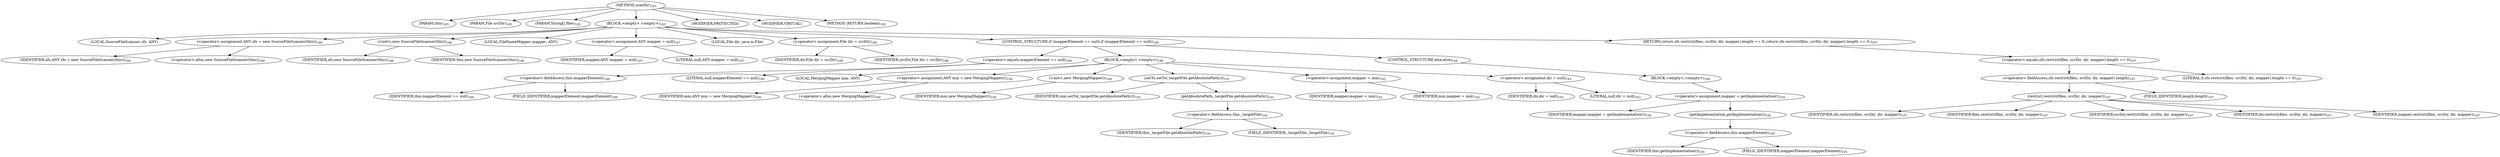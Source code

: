 digraph "scanDir" {  
"288" [label = <(METHOD,scanDir)<SUB>185</SUB>> ]
"12" [label = <(PARAM,this)<SUB>185</SUB>> ]
"289" [label = <(PARAM,File srcDir)<SUB>185</SUB>> ]
"290" [label = <(PARAM,String[] files)<SUB>185</SUB>> ]
"291" [label = <(BLOCK,&lt;empty&gt;,&lt;empty&gt;)<SUB>185</SUB>> ]
"14" [label = <(LOCAL,SourceFileScanner sfs: ANY)> ]
"292" [label = <(&lt;operator&gt;.assignment,ANY sfs = new SourceFileScanner(this))<SUB>186</SUB>> ]
"293" [label = <(IDENTIFIER,sfs,ANY sfs = new SourceFileScanner(this))<SUB>186</SUB>> ]
"294" [label = <(&lt;operator&gt;.alloc,new SourceFileScanner(this))<SUB>186</SUB>> ]
"295" [label = <(&lt;init&gt;,new SourceFileScanner(this))<SUB>186</SUB>> ]
"13" [label = <(IDENTIFIER,sfs,new SourceFileScanner(this))<SUB>186</SUB>> ]
"11" [label = <(IDENTIFIER,this,new SourceFileScanner(this))<SUB>186</SUB>> ]
"296" [label = <(LOCAL,FileNameMapper mapper: ANY)> ]
"297" [label = <(&lt;operator&gt;.assignment,ANY mapper = null)<SUB>187</SUB>> ]
"298" [label = <(IDENTIFIER,mapper,ANY mapper = null)<SUB>187</SUB>> ]
"299" [label = <(LITERAL,null,ANY mapper = null)<SUB>187</SUB>> ]
"300" [label = <(LOCAL,File dir: java.io.File)> ]
"301" [label = <(&lt;operator&gt;.assignment,File dir = srcDir)<SUB>188</SUB>> ]
"302" [label = <(IDENTIFIER,dir,File dir = srcDir)<SUB>188</SUB>> ]
"303" [label = <(IDENTIFIER,srcDir,File dir = srcDir)<SUB>188</SUB>> ]
"304" [label = <(CONTROL_STRUCTURE,if (mapperElement == null),if (mapperElement == null))<SUB>189</SUB>> ]
"305" [label = <(&lt;operator&gt;.equals,mapperElement == null)<SUB>189</SUB>> ]
"306" [label = <(&lt;operator&gt;.fieldAccess,this.mapperElement)<SUB>189</SUB>> ]
"307" [label = <(IDENTIFIER,this,mapperElement == null)<SUB>189</SUB>> ]
"308" [label = <(FIELD_IDENTIFIER,mapperElement,mapperElement)<SUB>189</SUB>> ]
"309" [label = <(LITERAL,null,mapperElement == null)<SUB>189</SUB>> ]
"310" [label = <(BLOCK,&lt;empty&gt;,&lt;empty&gt;)<SUB>189</SUB>> ]
"16" [label = <(LOCAL,MergingMapper mm: ANY)> ]
"311" [label = <(&lt;operator&gt;.assignment,ANY mm = new MergingMapper())<SUB>190</SUB>> ]
"312" [label = <(IDENTIFIER,mm,ANY mm = new MergingMapper())<SUB>190</SUB>> ]
"313" [label = <(&lt;operator&gt;.alloc,new MergingMapper())<SUB>190</SUB>> ]
"314" [label = <(&lt;init&gt;,new MergingMapper())<SUB>190</SUB>> ]
"15" [label = <(IDENTIFIER,mm,new MergingMapper())<SUB>190</SUB>> ]
"315" [label = <(setTo,setTo(_targetFile.getAbsolutePath()))<SUB>191</SUB>> ]
"316" [label = <(IDENTIFIER,mm,setTo(_targetFile.getAbsolutePath()))<SUB>191</SUB>> ]
"317" [label = <(getAbsolutePath,_targetFile.getAbsolutePath())<SUB>191</SUB>> ]
"318" [label = <(&lt;operator&gt;.fieldAccess,this._targetFile)<SUB>191</SUB>> ]
"319" [label = <(IDENTIFIER,this,_targetFile.getAbsolutePath())<SUB>191</SUB>> ]
"320" [label = <(FIELD_IDENTIFIER,_targetFile,_targetFile)<SUB>191</SUB>> ]
"321" [label = <(&lt;operator&gt;.assignment,mapper = mm)<SUB>192</SUB>> ]
"322" [label = <(IDENTIFIER,mapper,mapper = mm)<SUB>192</SUB>> ]
"323" [label = <(IDENTIFIER,mm,mapper = mm)<SUB>192</SUB>> ]
"324" [label = <(&lt;operator&gt;.assignment,dir = null)<SUB>193</SUB>> ]
"325" [label = <(IDENTIFIER,dir,dir = null)<SUB>193</SUB>> ]
"326" [label = <(LITERAL,null,dir = null)<SUB>193</SUB>> ]
"327" [label = <(CONTROL_STRUCTURE,else,else)<SUB>194</SUB>> ]
"328" [label = <(BLOCK,&lt;empty&gt;,&lt;empty&gt;)<SUB>194</SUB>> ]
"329" [label = <(&lt;operator&gt;.assignment,mapper = getImplementation())<SUB>195</SUB>> ]
"330" [label = <(IDENTIFIER,mapper,mapper = getImplementation())<SUB>195</SUB>> ]
"331" [label = <(getImplementation,getImplementation())<SUB>195</SUB>> ]
"332" [label = <(&lt;operator&gt;.fieldAccess,this.mapperElement)<SUB>195</SUB>> ]
"333" [label = <(IDENTIFIER,this,getImplementation())<SUB>195</SUB>> ]
"334" [label = <(FIELD_IDENTIFIER,mapperElement,mapperElement)<SUB>195</SUB>> ]
"335" [label = <(RETURN,return sfs.restrict(files, srcDir, dir, mapper).length == 0;,return sfs.restrict(files, srcDir, dir, mapper).length == 0;)<SUB>197</SUB>> ]
"336" [label = <(&lt;operator&gt;.equals,sfs.restrict(files, srcDir, dir, mapper).length == 0)<SUB>197</SUB>> ]
"337" [label = <(&lt;operator&gt;.fieldAccess,sfs.restrict(files, srcDir, dir, mapper).length)<SUB>197</SUB>> ]
"338" [label = <(restrict,restrict(files, srcDir, dir, mapper))<SUB>197</SUB>> ]
"339" [label = <(IDENTIFIER,sfs,restrict(files, srcDir, dir, mapper))<SUB>197</SUB>> ]
"340" [label = <(IDENTIFIER,files,restrict(files, srcDir, dir, mapper))<SUB>197</SUB>> ]
"341" [label = <(IDENTIFIER,srcDir,restrict(files, srcDir, dir, mapper))<SUB>197</SUB>> ]
"342" [label = <(IDENTIFIER,dir,restrict(files, srcDir, dir, mapper))<SUB>197</SUB>> ]
"343" [label = <(IDENTIFIER,mapper,restrict(files, srcDir, dir, mapper))<SUB>197</SUB>> ]
"344" [label = <(FIELD_IDENTIFIER,length,length)<SUB>197</SUB>> ]
"345" [label = <(LITERAL,0,sfs.restrict(files, srcDir, dir, mapper).length == 0)<SUB>197</SUB>> ]
"346" [label = <(MODIFIER,PROTECTED)> ]
"347" [label = <(MODIFIER,VIRTUAL)> ]
"348" [label = <(METHOD_RETURN,boolean)<SUB>185</SUB>> ]
  "288" -> "12" 
  "288" -> "289" 
  "288" -> "290" 
  "288" -> "291" 
  "288" -> "346" 
  "288" -> "347" 
  "288" -> "348" 
  "291" -> "14" 
  "291" -> "292" 
  "291" -> "295" 
  "291" -> "296" 
  "291" -> "297" 
  "291" -> "300" 
  "291" -> "301" 
  "291" -> "304" 
  "291" -> "335" 
  "292" -> "293" 
  "292" -> "294" 
  "295" -> "13" 
  "295" -> "11" 
  "297" -> "298" 
  "297" -> "299" 
  "301" -> "302" 
  "301" -> "303" 
  "304" -> "305" 
  "304" -> "310" 
  "304" -> "327" 
  "305" -> "306" 
  "305" -> "309" 
  "306" -> "307" 
  "306" -> "308" 
  "310" -> "16" 
  "310" -> "311" 
  "310" -> "314" 
  "310" -> "315" 
  "310" -> "321" 
  "310" -> "324" 
  "311" -> "312" 
  "311" -> "313" 
  "314" -> "15" 
  "315" -> "316" 
  "315" -> "317" 
  "317" -> "318" 
  "318" -> "319" 
  "318" -> "320" 
  "321" -> "322" 
  "321" -> "323" 
  "324" -> "325" 
  "324" -> "326" 
  "327" -> "328" 
  "328" -> "329" 
  "329" -> "330" 
  "329" -> "331" 
  "331" -> "332" 
  "332" -> "333" 
  "332" -> "334" 
  "335" -> "336" 
  "336" -> "337" 
  "336" -> "345" 
  "337" -> "338" 
  "337" -> "344" 
  "338" -> "339" 
  "338" -> "340" 
  "338" -> "341" 
  "338" -> "342" 
  "338" -> "343" 
}
